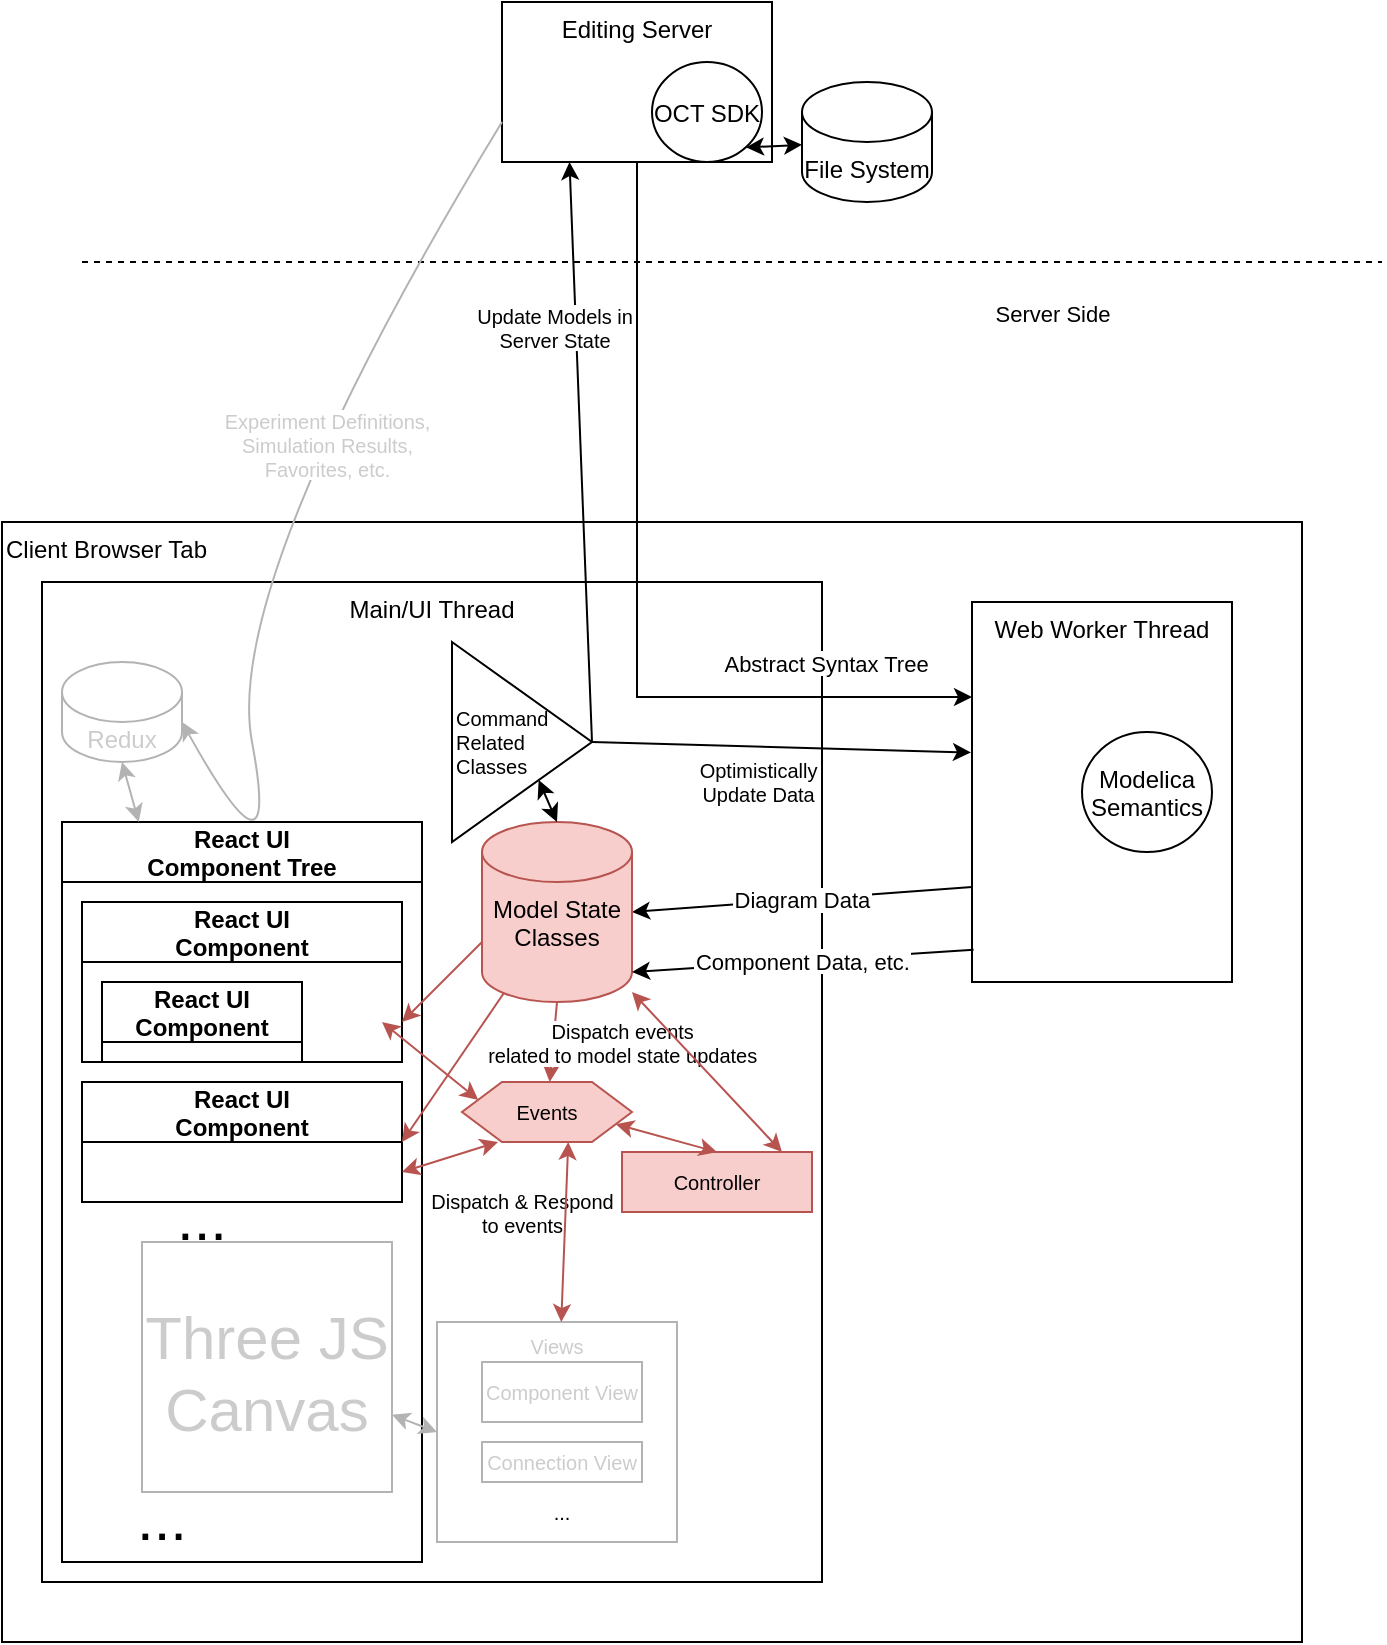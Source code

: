 <mxfile version="20.7.2" type="github">
  <diagram id="kgpKYQtTHZ0yAKxKKP6v" name="Page-1">
    <mxGraphModel dx="976" dy="543" grid="1" gridSize="10" guides="1" tooltips="1" connect="1" arrows="1" fold="1" page="1" pageScale="1" pageWidth="850" pageHeight="1100" math="0" shadow="0">
      <root>
        <mxCell id="0" />
        <mxCell id="1" parent="0" />
        <mxCell id="abRauZB7TuJ-9SdHrUSJ-6" value="Client Browser Tab" style="rounded=0;verticalAlign=top;align=left;" vertex="1" parent="1">
          <mxGeometry y="280" width="650" height="560" as="geometry" />
        </mxCell>
        <mxCell id="abRauZB7TuJ-9SdHrUSJ-14" value="" style="endArrow=none;dashed=1;rounded=0;" edge="1" parent="1">
          <mxGeometry width="50" height="50" relative="1" as="geometry">
            <mxPoint x="40" y="150" as="sourcePoint" />
            <mxPoint x="690" y="150" as="targetPoint" />
          </mxGeometry>
        </mxCell>
        <mxCell id="abRauZB7TuJ-9SdHrUSJ-15" value="Main/UI Thread" style="rounded=0;verticalAlign=top;" vertex="1" parent="1">
          <mxGeometry x="20" y="310" width="390" height="500" as="geometry" />
        </mxCell>
        <mxCell id="abRauZB7TuJ-9SdHrUSJ-16" value="Web Worker Thread" style="rounded=0;verticalAlign=top;" vertex="1" parent="1">
          <mxGeometry x="485" y="320" width="130" height="190" as="geometry" />
        </mxCell>
        <mxCell id="abRauZB7TuJ-9SdHrUSJ-17" value="Modelica&#xa;Semantics" style="ellipse;" vertex="1" parent="1">
          <mxGeometry x="540" y="385" width="65" height="60" as="geometry" />
        </mxCell>
        <mxCell id="abRauZB7TuJ-9SdHrUSJ-12" value="Server Side" style="edgeStyle=orthogonalEdgeStyle;rounded=0;orthogonalLoop=1;jettySize=auto;exitX=0.5;exitY=1;exitDx=0;exitDy=0;entryX=0;entryY=0.25;entryDx=0;entryDy=0;" edge="1" parent="1" source="abRauZB7TuJ-9SdHrUSJ-3" target="abRauZB7TuJ-9SdHrUSJ-16">
          <mxGeometry x="-0.652" y="208" relative="1" as="geometry">
            <mxPoint x="310" y="330" as="targetPoint" />
            <Array as="points">
              <mxPoint x="318" y="368" />
            </Array>
            <mxPoint as="offset" />
          </mxGeometry>
        </mxCell>
        <mxCell id="abRauZB7TuJ-9SdHrUSJ-19" value=" Abstract Syntax Tree" style="edgeLabel;align=center;verticalAlign=middle;resizable=0;points=[];" vertex="1" connectable="0" parent="abRauZB7TuJ-9SdHrUSJ-12">
          <mxGeometry x="0.085" y="2" relative="1" as="geometry">
            <mxPoint x="91" y="14" as="offset" />
          </mxGeometry>
        </mxCell>
        <mxCell id="abRauZB7TuJ-9SdHrUSJ-30" value="Diagram Data" style="endArrow=classic;rounded=0;entryX=1;entryY=0.5;entryDx=0;entryDy=0;exitX=0;exitY=0.75;exitDx=0;exitDy=0;entryPerimeter=0;" edge="1" parent="1" source="abRauZB7TuJ-9SdHrUSJ-16" target="abRauZB7TuJ-9SdHrUSJ-32">
          <mxGeometry width="50" height="50" relative="1" as="geometry">
            <mxPoint x="350" y="360" as="sourcePoint" />
            <mxPoint x="400" y="310" as="targetPoint" />
          </mxGeometry>
        </mxCell>
        <mxCell id="abRauZB7TuJ-9SdHrUSJ-31" value="Redux" style="shape=cylinder3;boundedLbl=1;backgroundOutline=1;size=15;strokeColor=#B3B3B3;fontColor=#CCCCCC;" vertex="1" parent="1">
          <mxGeometry x="30" y="350" width="60" height="50" as="geometry" />
        </mxCell>
        <mxCell id="abRauZB7TuJ-9SdHrUSJ-32" value="Model State&#xa;Classes" style="shape=cylinder3;boundedLbl=1;backgroundOutline=1;size=15;verticalAlign=top;fillColor=#f8cecc;strokeColor=#b85450;" vertex="1" parent="1">
          <mxGeometry x="240" y="430" width="75" height="90" as="geometry" />
        </mxCell>
        <mxCell id="abRauZB7TuJ-9SdHrUSJ-34" value="React UI&#xa;Component Tree" style="swimlane;startSize=30;" vertex="1" parent="1">
          <mxGeometry x="30" y="430" width="180" height="370" as="geometry" />
        </mxCell>
        <mxCell id="abRauZB7TuJ-9SdHrUSJ-61" value="React UI&#xa;Component" style="swimlane;startSize=30;" vertex="1" parent="abRauZB7TuJ-9SdHrUSJ-34">
          <mxGeometry x="10" y="40" width="160" height="80" as="geometry" />
        </mxCell>
        <mxCell id="abRauZB7TuJ-9SdHrUSJ-62" value="React UI&#xa;Component" style="swimlane;startSize=30;" vertex="1" parent="abRauZB7TuJ-9SdHrUSJ-34">
          <mxGeometry x="10" y="130" width="160" height="60" as="geometry" />
        </mxCell>
        <mxCell id="abRauZB7TuJ-9SdHrUSJ-41" value="Component Data, etc." style="endArrow=classic;rounded=0;entryX=1;entryY=1;entryDx=0;entryDy=-15;exitX=0.006;exitY=0.915;exitDx=0;exitDy=0;entryPerimeter=0;exitPerimeter=0;" edge="1" parent="1" source="abRauZB7TuJ-9SdHrUSJ-16" target="abRauZB7TuJ-9SdHrUSJ-32">
          <mxGeometry width="50" height="50" relative="1" as="geometry">
            <mxPoint x="480" y="479.5" as="sourcePoint" />
            <mxPoint x="340" y="479.5" as="targetPoint" />
          </mxGeometry>
        </mxCell>
        <mxCell id="abRauZB7TuJ-9SdHrUSJ-43" value="Command&#xa;Related&#xa;Classes" style="triangle;fontSize=10;align=left;" vertex="1" parent="1">
          <mxGeometry x="225" y="340" width="70" height="100" as="geometry" />
        </mxCell>
        <mxCell id="abRauZB7TuJ-9SdHrUSJ-44" value="" style="endArrow=classic;rounded=0;fontSize=10;exitX=1;exitY=0.5;exitDx=0;exitDy=0;entryX=-0.004;entryY=0.396;entryDx=0;entryDy=0;entryPerimeter=0;" edge="1" parent="1" source="abRauZB7TuJ-9SdHrUSJ-43" target="abRauZB7TuJ-9SdHrUSJ-16">
          <mxGeometry width="50" height="50" relative="1" as="geometry">
            <mxPoint x="320" y="450" as="sourcePoint" />
            <mxPoint x="480" y="400" as="targetPoint" />
          </mxGeometry>
        </mxCell>
        <mxCell id="abRauZB7TuJ-9SdHrUSJ-51" value="Optimistically&#xa;Update Data" style="edgeLabel;align=center;verticalAlign=middle;resizable=0;points=[];fontSize=10;" vertex="1" connectable="0" parent="abRauZB7TuJ-9SdHrUSJ-44">
          <mxGeometry x="-0.399" y="2" relative="1" as="geometry">
            <mxPoint x="26" y="20" as="offset" />
          </mxGeometry>
        </mxCell>
        <mxCell id="abRauZB7TuJ-9SdHrUSJ-52" value="" style="endArrow=classic;rounded=0;fontSize=10;exitX=1;exitY=0.5;exitDx=0;exitDy=0;entryX=0.25;entryY=1;entryDx=0;entryDy=0;" edge="1" parent="1" source="abRauZB7TuJ-9SdHrUSJ-43" target="abRauZB7TuJ-9SdHrUSJ-3">
          <mxGeometry width="50" height="50" relative="1" as="geometry">
            <mxPoint x="350" y="360" as="sourcePoint" />
            <mxPoint x="400" y="310" as="targetPoint" />
          </mxGeometry>
        </mxCell>
        <mxCell id="abRauZB7TuJ-9SdHrUSJ-54" value="Update Models in&#xa;Server State" style="edgeLabel;align=center;verticalAlign=middle;resizable=0;points=[];fontSize=10;" vertex="1" connectable="0" parent="abRauZB7TuJ-9SdHrUSJ-52">
          <mxGeometry x="0.196" y="2" relative="1" as="geometry">
            <mxPoint x="-10" y="-34" as="offset" />
          </mxGeometry>
        </mxCell>
        <mxCell id="abRauZB7TuJ-9SdHrUSJ-53" value="" style="group" vertex="1" connectable="0" parent="1">
          <mxGeometry x="250" y="20" width="235" height="90" as="geometry" />
        </mxCell>
        <mxCell id="abRauZB7TuJ-9SdHrUSJ-3" value="Editing Server" style="rounded=0;verticalAlign=top;" vertex="1" parent="abRauZB7TuJ-9SdHrUSJ-53">
          <mxGeometry width="135" height="80" as="geometry" />
        </mxCell>
        <mxCell id="abRauZB7TuJ-9SdHrUSJ-11" value="OCT SDK" style="ellipse;" vertex="1" parent="abRauZB7TuJ-9SdHrUSJ-53">
          <mxGeometry x="75" y="30" width="55" height="50" as="geometry" />
        </mxCell>
        <mxCell id="abRauZB7TuJ-9SdHrUSJ-39" value="File System" style="shape=cylinder3;boundedLbl=1;backgroundOutline=1;size=15;" vertex="1" parent="abRauZB7TuJ-9SdHrUSJ-53">
          <mxGeometry x="150" y="40" width="65" height="60" as="geometry" />
        </mxCell>
        <mxCell id="abRauZB7TuJ-9SdHrUSJ-83" value="" style="endArrow=classic;startArrow=classic;rounded=0;fontSize=10;exitX=1;exitY=1;exitDx=0;exitDy=0;" edge="1" parent="abRauZB7TuJ-9SdHrUSJ-53" source="abRauZB7TuJ-9SdHrUSJ-11" target="abRauZB7TuJ-9SdHrUSJ-39">
          <mxGeometry width="50" height="50" relative="1" as="geometry">
            <mxPoint x="110" y="240" as="sourcePoint" />
            <mxPoint x="160" y="190" as="targetPoint" />
          </mxGeometry>
        </mxCell>
        <mxCell id="abRauZB7TuJ-9SdHrUSJ-68" value="" style="endArrow=classic;startArrow=classic;rounded=0;fontSize=10;entryX=0.5;entryY=1;entryDx=0;entryDy=0;entryPerimeter=0;strokeColor=#B3B3B3;" edge="1" parent="1" source="abRauZB7TuJ-9SdHrUSJ-34" target="abRauZB7TuJ-9SdHrUSJ-31">
          <mxGeometry width="50" height="50" relative="1" as="geometry">
            <mxPoint x="350" y="540" as="sourcePoint" />
            <mxPoint x="400" y="490" as="targetPoint" />
          </mxGeometry>
        </mxCell>
        <mxCell id="abRauZB7TuJ-9SdHrUSJ-70" value="" style="endArrow=classic;rounded=0;fontSize=10;exitX=0;exitY=0;exitDx=0;exitDy=60;exitPerimeter=0;entryX=1;entryY=0.75;entryDx=0;entryDy=0;fillColor=#f8cecc;strokeColor=#b85450;" edge="1" parent="1" source="abRauZB7TuJ-9SdHrUSJ-32" target="abRauZB7TuJ-9SdHrUSJ-61">
          <mxGeometry width="50" height="50" relative="1" as="geometry">
            <mxPoint x="350" y="540" as="sourcePoint" />
            <mxPoint x="400" y="490" as="targetPoint" />
          </mxGeometry>
        </mxCell>
        <mxCell id="abRauZB7TuJ-9SdHrUSJ-71" value="Events" style="shape=hexagon;perimeter=hexagonPerimeter2;fixedSize=1;fontSize=10;fillColor=#f8cecc;strokeColor=#b85450;" vertex="1" parent="1">
          <mxGeometry x="230" y="560" width="85" height="30" as="geometry" />
        </mxCell>
        <mxCell id="abRauZB7TuJ-9SdHrUSJ-72" value="" style="endArrow=classic;rounded=0;fontSize=10;exitX=0.5;exitY=1;exitDx=0;exitDy=0;exitPerimeter=0;fillColor=#f8cecc;strokeColor=#b85450;" edge="1" parent="1" source="abRauZB7TuJ-9SdHrUSJ-32" target="abRauZB7TuJ-9SdHrUSJ-71">
          <mxGeometry width="50" height="50" relative="1" as="geometry">
            <mxPoint x="350" y="540" as="sourcePoint" />
            <mxPoint x="400" y="490" as="targetPoint" />
          </mxGeometry>
        </mxCell>
        <mxCell id="abRauZB7TuJ-9SdHrUSJ-73" value="" style="endArrow=classic;startArrow=classic;rounded=0;fontSize=10;entryX=0;entryY=0.25;entryDx=0;entryDy=0;fillColor=#f8cecc;strokeColor=#b85450;" edge="1" parent="1" target="abRauZB7TuJ-9SdHrUSJ-71">
          <mxGeometry width="50" height="50" relative="1" as="geometry">
            <mxPoint x="190" y="530" as="sourcePoint" />
            <mxPoint x="400" y="490" as="targetPoint" />
          </mxGeometry>
        </mxCell>
        <mxCell id="abRauZB7TuJ-9SdHrUSJ-76" value="Dispatch events&#xa;related to model state updates" style="edgeLabel;align=center;verticalAlign=middle;resizable=0;points=[];fontSize=10;" vertex="1" connectable="0" parent="abRauZB7TuJ-9SdHrUSJ-73">
          <mxGeometry x="0.421" y="3" relative="1" as="geometry">
            <mxPoint x="84" y="-15" as="offset" />
          </mxGeometry>
        </mxCell>
        <mxCell id="abRauZB7TuJ-9SdHrUSJ-75" value="" style="endArrow=classic;startArrow=classic;rounded=0;fontSize=10;exitX=1;exitY=0.75;exitDx=0;exitDy=0;fillColor=#f8cecc;strokeColor=#b85450;" edge="1" parent="1" source="abRauZB7TuJ-9SdHrUSJ-62">
          <mxGeometry width="50" height="50" relative="1" as="geometry">
            <mxPoint x="200" y="540" as="sourcePoint" />
            <mxPoint x="248" y="590" as="targetPoint" />
          </mxGeometry>
        </mxCell>
        <mxCell id="abRauZB7TuJ-9SdHrUSJ-77" value="Dispatch &amp; Respond&#xa;to events" style="edgeLabel;align=center;verticalAlign=middle;resizable=0;points=[];fontSize=10;" vertex="1" connectable="0" parent="1">
          <mxGeometry x="259.998" y="625.0" as="geometry" />
        </mxCell>
        <mxCell id="abRauZB7TuJ-9SdHrUSJ-82" value="" style="curved=1;endArrow=classic;rounded=0;fontSize=10;entryX=1;entryY=0;entryDx=0;entryDy=30;entryPerimeter=0;exitX=0;exitY=0.75;exitDx=0;exitDy=0;strokeColor=#B3B3B3;" edge="1" parent="1" source="abRauZB7TuJ-9SdHrUSJ-3" target="abRauZB7TuJ-9SdHrUSJ-31">
          <mxGeometry width="50" height="50" relative="1" as="geometry">
            <mxPoint x="230" y="110" as="sourcePoint" />
            <mxPoint x="190" y="370" as="targetPoint" />
            <Array as="points">
              <mxPoint x="110" y="310" />
              <mxPoint x="140" y="470" />
            </Array>
          </mxGeometry>
        </mxCell>
        <mxCell id="abRauZB7TuJ-9SdHrUSJ-88" value="Experiment Definitions,&#xa;Simulation Results,&#xa;Favorites, etc." style="edgeLabel;align=center;verticalAlign=middle;resizable=0;points=[];fontSize=10;fontColor=#CCCCCC;" vertex="1" connectable="0" parent="abRauZB7TuJ-9SdHrUSJ-82">
          <mxGeometry x="-0.316" y="9" relative="1" as="geometry">
            <mxPoint as="offset" />
          </mxGeometry>
        </mxCell>
        <mxCell id="abRauZB7TuJ-9SdHrUSJ-84" value="" style="endArrow=classic;rounded=0;fontSize=10;exitX=0.145;exitY=1;exitDx=0;exitDy=-4.35;exitPerimeter=0;entryX=1;entryY=0.5;entryDx=0;entryDy=0;fillColor=#f8cecc;strokeColor=#b85450;" edge="1" parent="1" source="abRauZB7TuJ-9SdHrUSJ-32" target="abRauZB7TuJ-9SdHrUSJ-62">
          <mxGeometry width="50" height="50" relative="1" as="geometry">
            <mxPoint x="250" y="500" as="sourcePoint" />
            <mxPoint x="210" y="525" as="targetPoint" />
          </mxGeometry>
        </mxCell>
        <mxCell id="abRauZB7TuJ-9SdHrUSJ-87" value="" style="endArrow=classic;startArrow=classic;rounded=0;fontSize=10;exitX=0.5;exitY=0;exitDx=0;exitDy=0;exitPerimeter=0;" edge="1" parent="1" source="abRauZB7TuJ-9SdHrUSJ-32" target="abRauZB7TuJ-9SdHrUSJ-43">
          <mxGeometry width="50" height="50" relative="1" as="geometry">
            <mxPoint x="120" y="500" as="sourcePoint" />
            <mxPoint x="170" y="450" as="targetPoint" />
          </mxGeometry>
        </mxCell>
        <mxCell id="abRauZB7TuJ-9SdHrUSJ-90" value="React UI&#xa;Component" style="swimlane;startSize=30;" vertex="1" parent="1">
          <mxGeometry x="50" y="510" width="100" height="40" as="geometry" />
        </mxCell>
        <mxCell id="abRauZB7TuJ-9SdHrUSJ-98" value="Controller" style="rounded=0;strokeColor=#b85450;fontSize=10;fillColor=#f8cecc;" vertex="1" parent="1">
          <mxGeometry x="310" y="595" width="95" height="30" as="geometry" />
        </mxCell>
        <mxCell id="abRauZB7TuJ-9SdHrUSJ-99" value="Views" style="rounded=0;strokeColor=#B3B3B3;fontSize=10;fontColor=#CCCCCC;verticalAlign=top;" vertex="1" parent="1">
          <mxGeometry x="217.5" y="680" width="120" height="110" as="geometry" />
        </mxCell>
        <mxCell id="abRauZB7TuJ-9SdHrUSJ-100" value="Component View" style="rounded=0;strokeColor=#B3B3B3;fontSize=10;fontColor=#CCCCCC;" vertex="1" parent="1">
          <mxGeometry x="240" y="700" width="80" height="30" as="geometry" />
        </mxCell>
        <mxCell id="abRauZB7TuJ-9SdHrUSJ-101" value="Connection View" style="rounded=0;strokeColor=#B3B3B3;fontSize=10;fontColor=#CCCCCC;" vertex="1" parent="1">
          <mxGeometry x="240" y="740" width="80" height="20" as="geometry" />
        </mxCell>
        <mxCell id="abRauZB7TuJ-9SdHrUSJ-102" value="..." style="text;strokeColor=none;fillColor=none;align=center;verticalAlign=middle;rounded=0;fontSize=10;" vertex="1" parent="1">
          <mxGeometry x="250" y="760" width="60" height="30" as="geometry" />
        </mxCell>
        <mxCell id="abRauZB7TuJ-9SdHrUSJ-103" value="" style="endArrow=classic;startArrow=classic;rounded=0;strokeColor=#B3B3B3;fontSize=10;fontColor=#CCCCCC;entryX=0;entryY=0.5;entryDx=0;entryDy=0;" edge="1" parent="1" source="abRauZB7TuJ-9SdHrUSJ-111" target="abRauZB7TuJ-9SdHrUSJ-99">
          <mxGeometry width="50" height="50" relative="1" as="geometry">
            <mxPoint x="200" y="720" as="sourcePoint" />
            <mxPoint x="200" y="610" as="targetPoint" />
          </mxGeometry>
        </mxCell>
        <mxCell id="abRauZB7TuJ-9SdHrUSJ-104" value="..." style="text;strokeColor=none;fillColor=none;align=center;verticalAlign=middle;rounded=0;fontSize=30;" vertex="1" parent="1">
          <mxGeometry x="70" y="610" width="60" height="30" as="geometry" />
        </mxCell>
        <mxCell id="abRauZB7TuJ-9SdHrUSJ-105" value="..." style="text;strokeColor=none;fillColor=none;align=center;verticalAlign=middle;rounded=0;fontSize=30;" vertex="1" parent="1">
          <mxGeometry x="50" y="760" width="60" height="30" as="geometry" />
        </mxCell>
        <mxCell id="abRauZB7TuJ-9SdHrUSJ-107" value="" style="endArrow=classic;startArrow=classic;rounded=0;fontSize=10;fillColor=#f8cecc;strokeColor=#b85450;entryX=0.625;entryY=1;entryDx=0;entryDy=0;" edge="1" parent="1" source="abRauZB7TuJ-9SdHrUSJ-99" target="abRauZB7TuJ-9SdHrUSJ-71">
          <mxGeometry width="50" height="50" relative="1" as="geometry">
            <mxPoint x="210" y="615" as="sourcePoint" />
            <mxPoint x="258" y="600" as="targetPoint" />
          </mxGeometry>
        </mxCell>
        <mxCell id="abRauZB7TuJ-9SdHrUSJ-108" value="" style="endArrow=classic;startArrow=classic;rounded=0;fontSize=10;fillColor=#f8cecc;strokeColor=#b85450;exitX=0.842;exitY=0;exitDx=0;exitDy=0;exitPerimeter=0;" edge="1" parent="1" source="abRauZB7TuJ-9SdHrUSJ-98" target="abRauZB7TuJ-9SdHrUSJ-32">
          <mxGeometry width="50" height="50" relative="1" as="geometry">
            <mxPoint x="380.6" y="580.0" as="sourcePoint" />
            <mxPoint x="350.005" y="481.071" as="targetPoint" />
          </mxGeometry>
        </mxCell>
        <mxCell id="abRauZB7TuJ-9SdHrUSJ-109" value="" style="endArrow=classic;startArrow=classic;rounded=0;strokeColor=#b85450;fontSize=30;fontColor=#CCCCCC;entryX=1;entryY=0.75;entryDx=0;entryDy=0;exitX=0.5;exitY=0;exitDx=0;exitDy=0;fillColor=#f8cecc;" edge="1" parent="1" source="abRauZB7TuJ-9SdHrUSJ-98" target="abRauZB7TuJ-9SdHrUSJ-71">
          <mxGeometry width="50" height="50" relative="1" as="geometry">
            <mxPoint x="300" y="570" as="sourcePoint" />
            <mxPoint x="350" y="520" as="targetPoint" />
          </mxGeometry>
        </mxCell>
        <mxCell id="abRauZB7TuJ-9SdHrUSJ-111" value="Three JS&#xa;Canvas" style="aspect=fixed;strokeColor=#B3B3B3;fontSize=30;fontColor=#CCCCCC;" vertex="1" parent="1">
          <mxGeometry x="70" y="640" width="125" height="125" as="geometry" />
        </mxCell>
      </root>
    </mxGraphModel>
  </diagram>
</mxfile>
